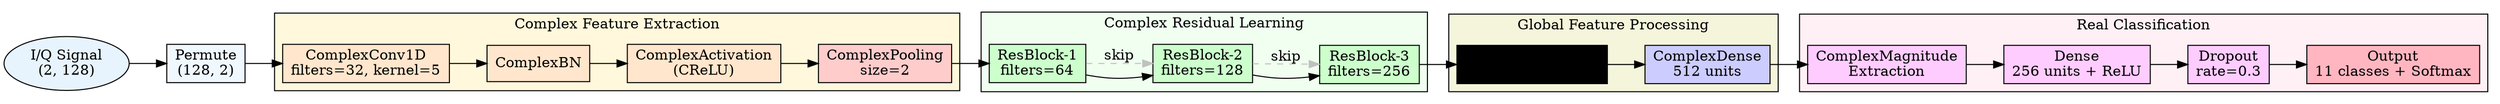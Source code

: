 
digraph LightweightHybridModel {
    rankdir=LR;
    node [shape=box, style=filled];
    
    // 输入层
    input [label="I/Q Signal\n(2, 128)", fillcolor="#E8F4FD", shape=ellipse];
    
    // 预处理
    permute [label="Permute\n(128, 2)", fillcolor="#F0F8FF"];
    
    // 复数特征提取
    subgraph cluster_complex {
        label="Complex Feature Extraction";
        style=filled;
        fillcolor="#FFF8DC";
        
        conv1 [label="ComplexConv1D\nfilters=32, kernel=5", fillcolor="#FFE6CC"];
        bn1 [label="ComplexBN", fillcolor="#FFE6CC"];
        act1 [label="ComplexActivation\n(CReLU)", fillcolor="#FFE6CC"];
        pool1 [label="ComplexPooling\nsize=2", fillcolor="#FFCCCC"];
    }
    
    // 残差学习
    subgraph cluster_residual {
        label="Complex Residual Learning";
        style=filled;
        fillcolor="#F0FFF0";
        
        res1 [label="ResBlock-1\nfilters=64", fillcolor="#CCFFCC"];
        res2 [label="ResBlock-2\nfilters=128", fillcolor="#CCFFCC"];
        res3 [label="ResBlock-3\nfilters=256", fillcolor="#CCFFCC"];
    }
    
    // 全局特征
    subgraph cluster_global {
        label="Global Feature Processing";
        style=filled;
        fillcolor="#F5F5DC";
        
        global_pool [label="ComplexGlobal\nAveragePooling1D", fillcolor="#DDD"];
        complex_dense [label="ComplexDense\n512 units", fillcolor="#CCCCFF"];
    }
    
    // 分类
    subgraph cluster_classification {
        label="Real Classification";
        style=filled;
        fillcolor="#FFF0F5";
        
        magnitude [label="ComplexMagnitude\nExtraction", fillcolor="#FFCCFF"];
        dense2 [label="Dense\n256 units + ReLU", fillcolor="#FFCCFF"];
        dropout [label="Dropout\nrate=0.3", fillcolor="#FFCCFF"];
        output [label="Output\n11 classes + Softmax", fillcolor="#FFB6C1"];
    }
    
    // 连接
    input -> permute;
    permute -> conv1;
    conv1 -> bn1 -> act1 -> pool1;
    pool1 -> res1 -> res2 -> res3;
    res3 -> global_pool -> complex_dense;
    complex_dense -> magnitude -> dense2 -> dropout -> output;
    
    // 跳跃连接（简化显示）
    res1 -> res2 [style=dashed, color=gray, label="skip"];
    res2 -> res3 [style=dashed, color=gray, label="skip"];
}
